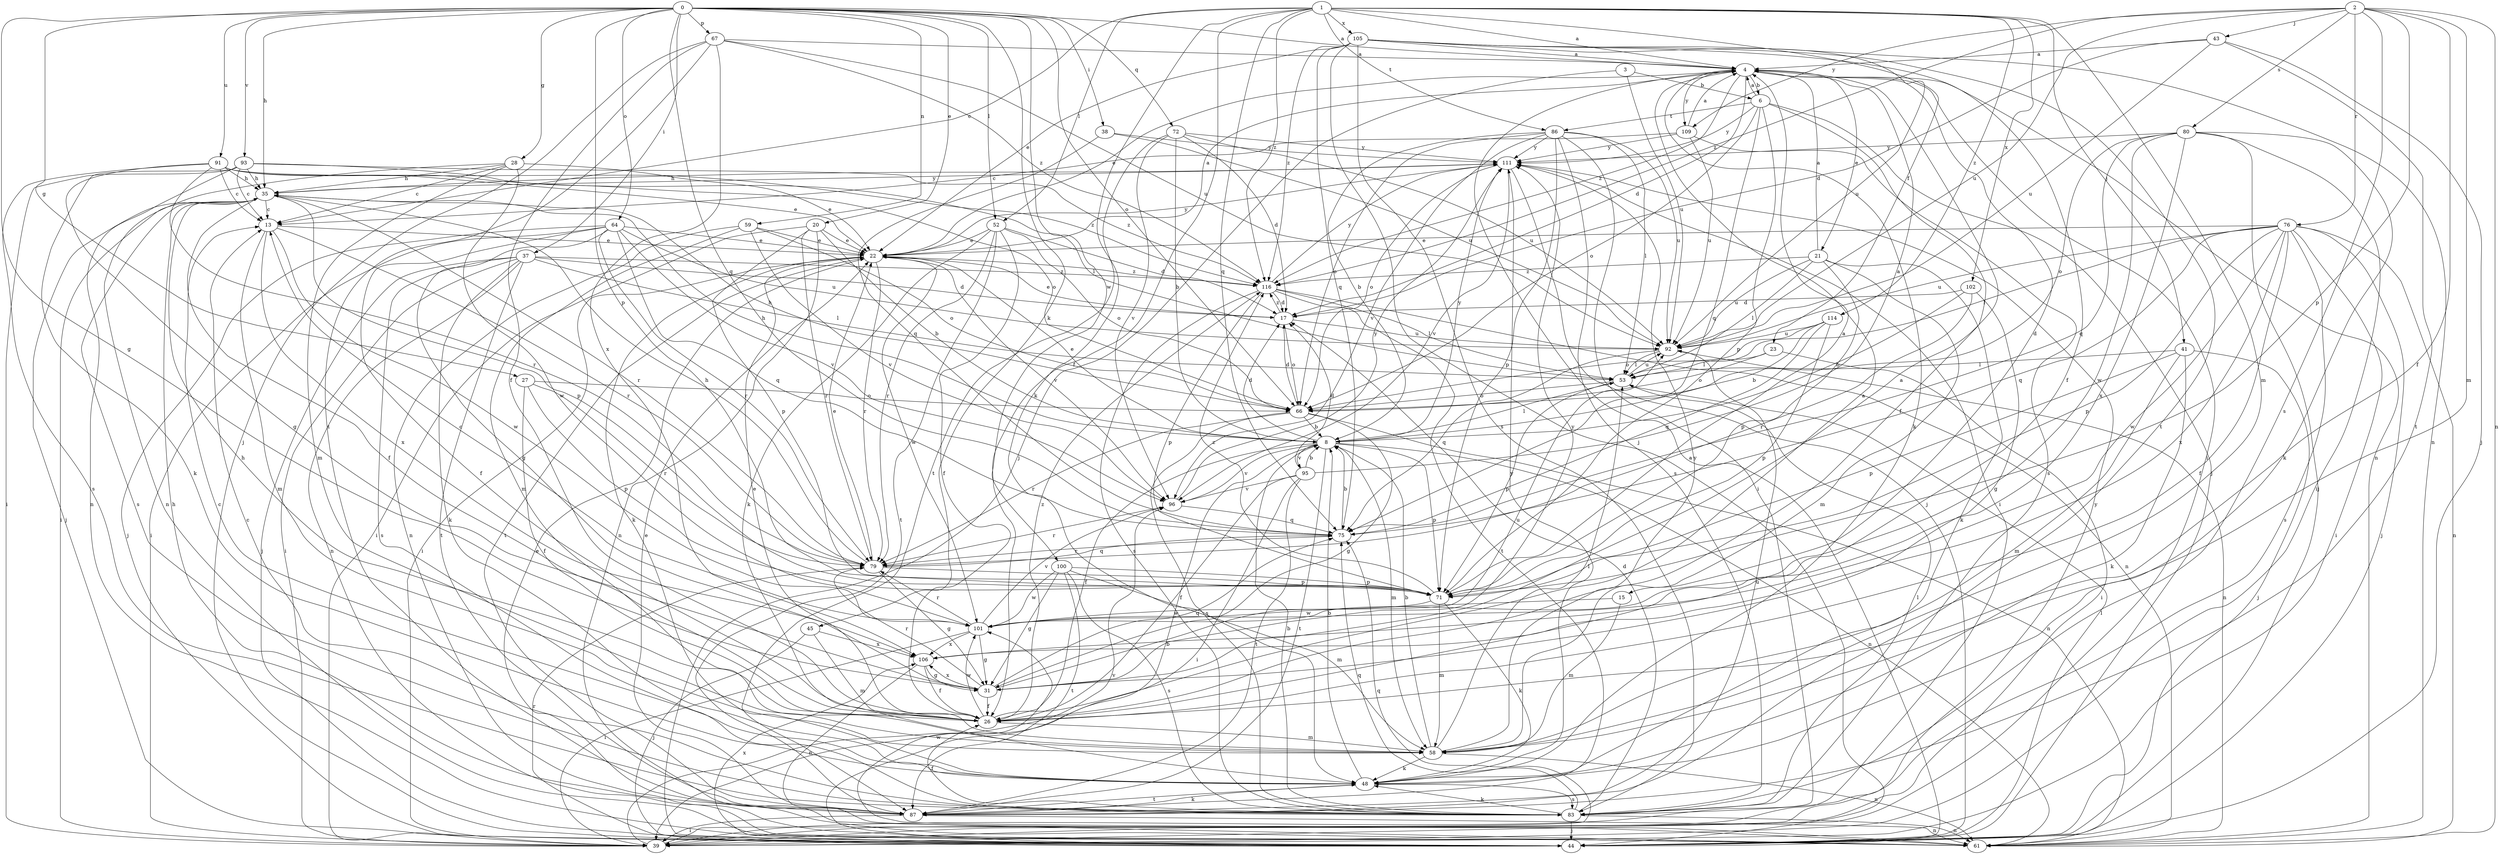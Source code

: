 strict digraph  {
0;
1;
2;
3;
4;
6;
8;
13;
15;
17;
20;
21;
22;
23;
26;
27;
28;
31;
35;
37;
38;
39;
41;
43;
44;
45;
48;
52;
53;
58;
59;
61;
64;
66;
67;
71;
72;
75;
76;
79;
80;
83;
86;
87;
91;
92;
93;
95;
96;
100;
101;
102;
105;
106;
109;
111;
114;
116;
0 -> 4  [label=a];
0 -> 20  [label=e];
0 -> 27  [label=g];
0 -> 28  [label=g];
0 -> 31  [label=g];
0 -> 35  [label=h];
0 -> 37  [label=i];
0 -> 38  [label=i];
0 -> 45  [label=k];
0 -> 52  [label=l];
0 -> 59  [label=n];
0 -> 64  [label=o];
0 -> 66  [label=o];
0 -> 67  [label=p];
0 -> 71  [label=p];
0 -> 72  [label=q];
0 -> 75  [label=q];
0 -> 91  [label=u];
0 -> 93  [label=v];
0 -> 100  [label=w];
1 -> 4  [label=a];
1 -> 13  [label=c];
1 -> 23  [label=f];
1 -> 26  [label=f];
1 -> 41  [label=j];
1 -> 48  [label=k];
1 -> 52  [label=l];
1 -> 58  [label=m];
1 -> 75  [label=q];
1 -> 86  [label=t];
1 -> 102  [label=x];
1 -> 105  [label=x];
1 -> 114  [label=z];
1 -> 116  [label=z];
2 -> 26  [label=f];
2 -> 43  [label=j];
2 -> 58  [label=m];
2 -> 61  [label=n];
2 -> 71  [label=p];
2 -> 76  [label=r];
2 -> 80  [label=s];
2 -> 83  [label=s];
2 -> 92  [label=u];
2 -> 109  [label=y];
2 -> 116  [label=z];
3 -> 6  [label=b];
3 -> 44  [label=j];
3 -> 92  [label=u];
4 -> 6  [label=b];
4 -> 15  [label=d];
4 -> 17  [label=d];
4 -> 21  [label=e];
4 -> 22  [label=e];
4 -> 39  [label=i];
4 -> 48  [label=k];
4 -> 61  [label=n];
4 -> 109  [label=y];
4 -> 116  [label=z];
6 -> 4  [label=a];
6 -> 26  [label=f];
6 -> 44  [label=j];
6 -> 66  [label=o];
6 -> 71  [label=p];
6 -> 75  [label=q];
6 -> 86  [label=t];
6 -> 111  [label=y];
8 -> 17  [label=d];
8 -> 22  [label=e];
8 -> 26  [label=f];
8 -> 35  [label=h];
8 -> 53  [label=l];
8 -> 58  [label=m];
8 -> 61  [label=n];
8 -> 71  [label=p];
8 -> 87  [label=t];
8 -> 95  [label=v];
8 -> 96  [label=v];
8 -> 111  [label=y];
13 -> 22  [label=e];
13 -> 58  [label=m];
13 -> 79  [label=r];
13 -> 101  [label=w];
13 -> 106  [label=x];
15 -> 58  [label=m];
15 -> 101  [label=w];
17 -> 22  [label=e];
17 -> 66  [label=o];
17 -> 92  [label=u];
17 -> 116  [label=z];
20 -> 8  [label=b];
20 -> 22  [label=e];
20 -> 39  [label=i];
20 -> 61  [label=n];
20 -> 71  [label=p];
20 -> 79  [label=r];
21 -> 4  [label=a];
21 -> 48  [label=k];
21 -> 53  [label=l];
21 -> 58  [label=m];
21 -> 71  [label=p];
21 -> 92  [label=u];
21 -> 116  [label=z];
22 -> 4  [label=a];
22 -> 39  [label=i];
22 -> 48  [label=k];
22 -> 79  [label=r];
22 -> 87  [label=t];
22 -> 96  [label=v];
22 -> 101  [label=w];
22 -> 111  [label=y];
22 -> 116  [label=z];
23 -> 39  [label=i];
23 -> 53  [label=l];
23 -> 66  [label=o];
26 -> 4  [label=a];
26 -> 22  [label=e];
26 -> 35  [label=h];
26 -> 58  [label=m];
26 -> 101  [label=w];
26 -> 116  [label=z];
27 -> 26  [label=f];
27 -> 66  [label=o];
27 -> 71  [label=p];
27 -> 79  [label=r];
28 -> 13  [label=c];
28 -> 22  [label=e];
28 -> 35  [label=h];
28 -> 58  [label=m];
28 -> 61  [label=n];
28 -> 101  [label=w];
31 -> 4  [label=a];
31 -> 26  [label=f];
31 -> 75  [label=q];
31 -> 79  [label=r];
31 -> 92  [label=u];
31 -> 106  [label=x];
31 -> 111  [label=y];
35 -> 13  [label=c];
35 -> 26  [label=f];
35 -> 39  [label=i];
35 -> 44  [label=j];
35 -> 71  [label=p];
35 -> 79  [label=r];
35 -> 83  [label=s];
35 -> 111  [label=y];
37 -> 17  [label=d];
37 -> 39  [label=i];
37 -> 44  [label=j];
37 -> 48  [label=k];
37 -> 53  [label=l];
37 -> 61  [label=n];
37 -> 83  [label=s];
37 -> 87  [label=t];
37 -> 116  [label=z];
38 -> 75  [label=q];
38 -> 92  [label=u];
38 -> 111  [label=y];
39 -> 75  [label=q];
39 -> 96  [label=v];
39 -> 111  [label=y];
41 -> 44  [label=j];
41 -> 48  [label=k];
41 -> 53  [label=l];
41 -> 58  [label=m];
41 -> 71  [label=p];
43 -> 4  [label=a];
43 -> 17  [label=d];
43 -> 44  [label=j];
43 -> 87  [label=t];
43 -> 92  [label=u];
44 -> 4  [label=a];
44 -> 8  [label=b];
44 -> 53  [label=l];
44 -> 79  [label=r];
44 -> 106  [label=x];
45 -> 44  [label=j];
45 -> 58  [label=m];
45 -> 106  [label=x];
48 -> 8  [label=b];
48 -> 13  [label=c];
48 -> 83  [label=s];
48 -> 87  [label=t];
48 -> 111  [label=y];
52 -> 17  [label=d];
52 -> 22  [label=e];
52 -> 26  [label=f];
52 -> 48  [label=k];
52 -> 66  [label=o];
52 -> 79  [label=r];
52 -> 87  [label=t];
53 -> 66  [label=o];
53 -> 71  [label=p];
53 -> 92  [label=u];
58 -> 8  [label=b];
58 -> 48  [label=k];
58 -> 53  [label=l];
58 -> 61  [label=n];
58 -> 111  [label=y];
59 -> 22  [label=e];
59 -> 58  [label=m];
59 -> 61  [label=n];
59 -> 66  [label=o];
59 -> 96  [label=v];
61 -> 22  [label=e];
61 -> 101  [label=w];
64 -> 22  [label=e];
64 -> 26  [label=f];
64 -> 31  [label=g];
64 -> 39  [label=i];
64 -> 44  [label=j];
64 -> 75  [label=q];
64 -> 79  [label=r];
64 -> 92  [label=u];
64 -> 96  [label=v];
66 -> 8  [label=b];
66 -> 17  [label=d];
66 -> 31  [label=g];
66 -> 35  [label=h];
66 -> 61  [label=n];
66 -> 79  [label=r];
66 -> 83  [label=s];
67 -> 4  [label=a];
67 -> 26  [label=f];
67 -> 44  [label=j];
67 -> 87  [label=t];
67 -> 92  [label=u];
67 -> 106  [label=x];
67 -> 116  [label=z];
71 -> 4  [label=a];
71 -> 48  [label=k];
71 -> 58  [label=m];
71 -> 101  [label=w];
71 -> 116  [label=z];
72 -> 8  [label=b];
72 -> 17  [label=d];
72 -> 87  [label=t];
72 -> 92  [label=u];
72 -> 96  [label=v];
72 -> 111  [label=y];
75 -> 8  [label=b];
75 -> 79  [label=r];
76 -> 22  [label=e];
76 -> 26  [label=f];
76 -> 39  [label=i];
76 -> 44  [label=j];
76 -> 53  [label=l];
76 -> 61  [label=n];
76 -> 71  [label=p];
76 -> 75  [label=q];
76 -> 83  [label=s];
76 -> 92  [label=u];
76 -> 101  [label=w];
76 -> 106  [label=x];
79 -> 22  [label=e];
79 -> 31  [label=g];
79 -> 35  [label=h];
79 -> 71  [label=p];
79 -> 75  [label=q];
80 -> 39  [label=i];
80 -> 44  [label=j];
80 -> 48  [label=k];
80 -> 66  [label=o];
80 -> 75  [label=q];
80 -> 101  [label=w];
80 -> 106  [label=x];
80 -> 111  [label=y];
83 -> 8  [label=b];
83 -> 13  [label=c];
83 -> 17  [label=d];
83 -> 26  [label=f];
83 -> 44  [label=j];
83 -> 48  [label=k];
83 -> 53  [label=l];
83 -> 61  [label=n];
83 -> 75  [label=q];
86 -> 8  [label=b];
86 -> 39  [label=i];
86 -> 53  [label=l];
86 -> 66  [label=o];
86 -> 71  [label=p];
86 -> 83  [label=s];
86 -> 92  [label=u];
86 -> 96  [label=v];
86 -> 111  [label=y];
87 -> 22  [label=e];
87 -> 35  [label=h];
87 -> 39  [label=i];
87 -> 48  [label=k];
87 -> 61  [label=n];
87 -> 92  [label=u];
91 -> 13  [label=c];
91 -> 22  [label=e];
91 -> 31  [label=g];
91 -> 35  [label=h];
91 -> 53  [label=l];
91 -> 79  [label=r];
91 -> 83  [label=s];
91 -> 116  [label=z];
92 -> 53  [label=l];
92 -> 61  [label=n];
92 -> 75  [label=q];
93 -> 13  [label=c];
93 -> 35  [label=h];
93 -> 39  [label=i];
93 -> 48  [label=k];
93 -> 61  [label=n];
93 -> 66  [label=o];
93 -> 116  [label=z];
95 -> 4  [label=a];
95 -> 8  [label=b];
95 -> 17  [label=d];
95 -> 26  [label=f];
95 -> 39  [label=i];
95 -> 87  [label=t];
95 -> 96  [label=v];
96 -> 75  [label=q];
96 -> 79  [label=r];
96 -> 111  [label=y];
100 -> 31  [label=g];
100 -> 58  [label=m];
100 -> 71  [label=p];
100 -> 83  [label=s];
100 -> 87  [label=t];
100 -> 101  [label=w];
101 -> 13  [label=c];
101 -> 31  [label=g];
101 -> 39  [label=i];
101 -> 79  [label=r];
101 -> 96  [label=v];
101 -> 106  [label=x];
102 -> 8  [label=b];
102 -> 17  [label=d];
102 -> 31  [label=g];
102 -> 79  [label=r];
105 -> 4  [label=a];
105 -> 22  [label=e];
105 -> 26  [label=f];
105 -> 44  [label=j];
105 -> 61  [label=n];
105 -> 75  [label=q];
105 -> 83  [label=s];
105 -> 87  [label=t];
105 -> 92  [label=u];
105 -> 116  [label=z];
106 -> 26  [label=f];
106 -> 31  [label=g];
106 -> 61  [label=n];
109 -> 4  [label=a];
109 -> 13  [label=c];
109 -> 83  [label=s];
109 -> 92  [label=u];
109 -> 111  [label=y];
111 -> 35  [label=h];
111 -> 39  [label=i];
111 -> 44  [label=j];
111 -> 66  [label=o];
111 -> 96  [label=v];
114 -> 8  [label=b];
114 -> 66  [label=o];
114 -> 71  [label=p];
114 -> 75  [label=q];
114 -> 92  [label=u];
116 -> 17  [label=d];
116 -> 53  [label=l];
116 -> 61  [label=n];
116 -> 71  [label=p];
116 -> 83  [label=s];
116 -> 87  [label=t];
116 -> 111  [label=y];
}
